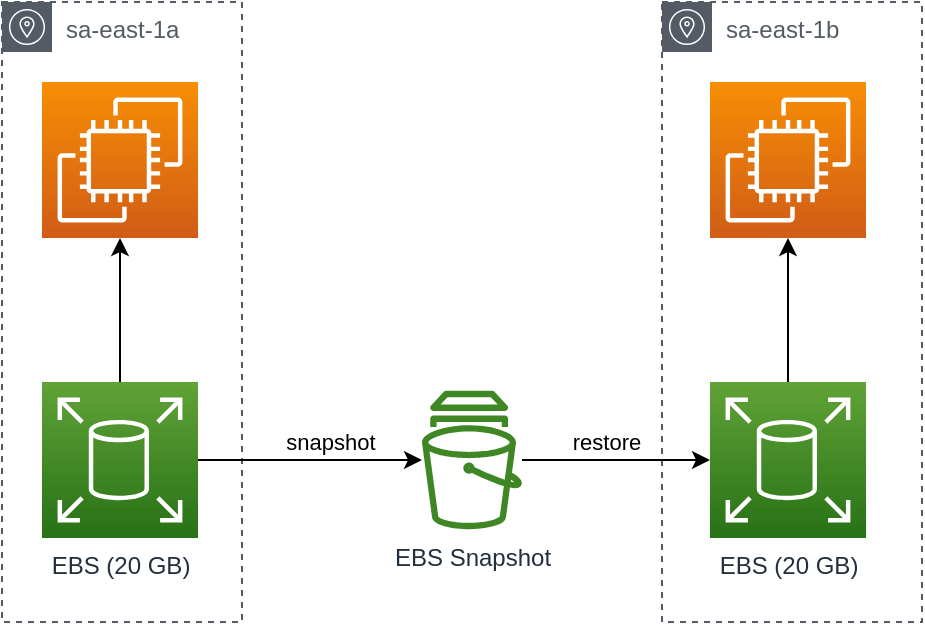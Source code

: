 <mxfile version="20.6.2" type="device"><diagram id="6ett7UK1VeVD2K77joiw" name="Page-1"><mxGraphModel dx="751" dy="501" grid="1" gridSize="10" guides="1" tooltips="1" connect="1" arrows="1" fold="1" page="1" pageScale="1" pageWidth="850" pageHeight="1100" math="0" shadow="0"><root><mxCell id="0"/><mxCell id="1" parent="0"/><mxCell id="n5iootU2OOk9fUn8EuXf-2" value="sa-east-1a" style="sketch=0;outlineConnect=0;gradientColor=none;html=1;whiteSpace=wrap;fontSize=12;fontStyle=0;shape=mxgraph.aws4.group;grIcon=mxgraph.aws4.group_availability_zone;strokeColor=#545B64;fillColor=none;verticalAlign=top;align=left;spacingLeft=30;fontColor=#545B64;dashed=1;" parent="1" vertex="1"><mxGeometry x="80" y="160" width="120" height="310" as="geometry"/></mxCell><mxCell id="n5iootU2OOk9fUn8EuXf-4" value="" style="sketch=0;points=[[0,0,0],[0.25,0,0],[0.5,0,0],[0.75,0,0],[1,0,0],[0,1,0],[0.25,1,0],[0.5,1,0],[0.75,1,0],[1,1,0],[0,0.25,0],[0,0.5,0],[0,0.75,0],[1,0.25,0],[1,0.5,0],[1,0.75,0]];outlineConnect=0;fontColor=#232F3E;gradientColor=#F78E04;gradientDirection=north;fillColor=#D05C17;strokeColor=#ffffff;dashed=0;verticalLabelPosition=bottom;verticalAlign=top;align=center;html=1;fontSize=12;fontStyle=0;aspect=fixed;shape=mxgraph.aws4.resourceIcon;resIcon=mxgraph.aws4.ec2;" parent="1" vertex="1"><mxGeometry x="100" y="200" width="78" height="78" as="geometry"/></mxCell><mxCell id="n5iootU2OOk9fUn8EuXf-9" style="rounded=0;orthogonalLoop=1;jettySize=auto;html=1;" parent="1" source="n5iootU2OOk9fUn8EuXf-6" target="n5iootU2OOk9fUn8EuXf-4" edge="1"><mxGeometry relative="1" as="geometry"/></mxCell><mxCell id="gbzt2E2Uqc4t7U03BGMI-2" value="snapshot" style="edgeStyle=orthogonalEdgeStyle;rounded=0;orthogonalLoop=1;jettySize=auto;html=1;" edge="1" parent="1" source="n5iootU2OOk9fUn8EuXf-6" target="gbzt2E2Uqc4t7U03BGMI-1"><mxGeometry x="0.18" y="9" relative="1" as="geometry"><mxPoint as="offset"/></mxGeometry></mxCell><mxCell id="n5iootU2OOk9fUn8EuXf-6" value="EBS (20 GB)" style="sketch=0;points=[[0,0,0],[0.25,0,0],[0.5,0,0],[0.75,0,0],[1,0,0],[0,1,0],[0.25,1,0],[0.5,1,0],[0.75,1,0],[1,1,0],[0,0.25,0],[0,0.5,0],[0,0.75,0],[1,0.25,0],[1,0.5,0],[1,0.75,0]];outlineConnect=0;fontColor=#232F3E;gradientColor=#60A337;gradientDirection=north;fillColor=#277116;strokeColor=#ffffff;dashed=0;verticalLabelPosition=bottom;verticalAlign=top;align=center;html=1;fontSize=12;fontStyle=0;aspect=fixed;shape=mxgraph.aws4.resourceIcon;resIcon=mxgraph.aws4.elastic_block_store;" parent="1" vertex="1"><mxGeometry x="100" y="350" width="78" height="78" as="geometry"/></mxCell><mxCell id="n5iootU2OOk9fUn8EuXf-13" value="sa-east-1b" style="sketch=0;outlineConnect=0;gradientColor=none;html=1;whiteSpace=wrap;fontSize=12;fontStyle=0;shape=mxgraph.aws4.group;grIcon=mxgraph.aws4.group_availability_zone;strokeColor=#545B64;fillColor=none;verticalAlign=top;align=left;spacingLeft=30;fontColor=#545B64;dashed=1;" parent="1" vertex="1"><mxGeometry x="410" y="160" width="130" height="310" as="geometry"/></mxCell><mxCell id="n5iootU2OOk9fUn8EuXf-15" value="" style="sketch=0;points=[[0,0,0],[0.25,0,0],[0.5,0,0],[0.75,0,0],[1,0,0],[0,1,0],[0.25,1,0],[0.5,1,0],[0.75,1,0],[1,1,0],[0,0.25,0],[0,0.5,0],[0,0.75,0],[1,0.25,0],[1,0.5,0],[1,0.75,0]];outlineConnect=0;fontColor=#232F3E;gradientColor=#F78E04;gradientDirection=north;fillColor=#D05C17;strokeColor=#ffffff;dashed=0;verticalLabelPosition=bottom;verticalAlign=top;align=center;html=1;fontSize=12;fontStyle=0;aspect=fixed;shape=mxgraph.aws4.resourceIcon;resIcon=mxgraph.aws4.ec2;" parent="1" vertex="1"><mxGeometry x="434" y="200" width="78" height="78" as="geometry"/></mxCell><mxCell id="n5iootU2OOk9fUn8EuXf-16" style="rounded=0;orthogonalLoop=1;jettySize=auto;html=1;" parent="1" source="n5iootU2OOk9fUn8EuXf-17" target="n5iootU2OOk9fUn8EuXf-15" edge="1"><mxGeometry relative="1" as="geometry"/></mxCell><mxCell id="n5iootU2OOk9fUn8EuXf-17" value="EBS (20 GB)" style="sketch=0;points=[[0,0,0],[0.25,0,0],[0.5,0,0],[0.75,0,0],[1,0,0],[0,1,0],[0.25,1,0],[0.5,1,0],[0.75,1,0],[1,1,0],[0,0.25,0],[0,0.5,0],[0,0.75,0],[1,0.25,0],[1,0.5,0],[1,0.75,0]];outlineConnect=0;fontColor=#232F3E;gradientColor=#60A337;gradientDirection=north;fillColor=#277116;strokeColor=#ffffff;dashed=0;verticalLabelPosition=bottom;verticalAlign=top;align=center;html=1;fontSize=12;fontStyle=0;aspect=fixed;shape=mxgraph.aws4.resourceIcon;resIcon=mxgraph.aws4.elastic_block_store;" parent="1" vertex="1"><mxGeometry x="434" y="350" width="78" height="78" as="geometry"/></mxCell><mxCell id="gbzt2E2Uqc4t7U03BGMI-3" value="restore" style="edgeStyle=orthogonalEdgeStyle;rounded=0;orthogonalLoop=1;jettySize=auto;html=1;" edge="1" parent="1" source="gbzt2E2Uqc4t7U03BGMI-1" target="n5iootU2OOk9fUn8EuXf-17"><mxGeometry x="-0.104" y="9" relative="1" as="geometry"><mxPoint as="offset"/></mxGeometry></mxCell><mxCell id="gbzt2E2Uqc4t7U03BGMI-1" value="EBS Snapshot" style="sketch=0;outlineConnect=0;fontColor=#232F3E;gradientColor=none;fillColor=#3F8624;strokeColor=none;dashed=0;verticalLabelPosition=bottom;verticalAlign=top;align=center;html=1;fontSize=12;fontStyle=0;aspect=fixed;pointerEvents=1;shape=mxgraph.aws4.snapshot;" vertex="1" parent="1"><mxGeometry x="290" y="354.18" width="50" height="69.64" as="geometry"/></mxCell></root></mxGraphModel></diagram></mxfile>